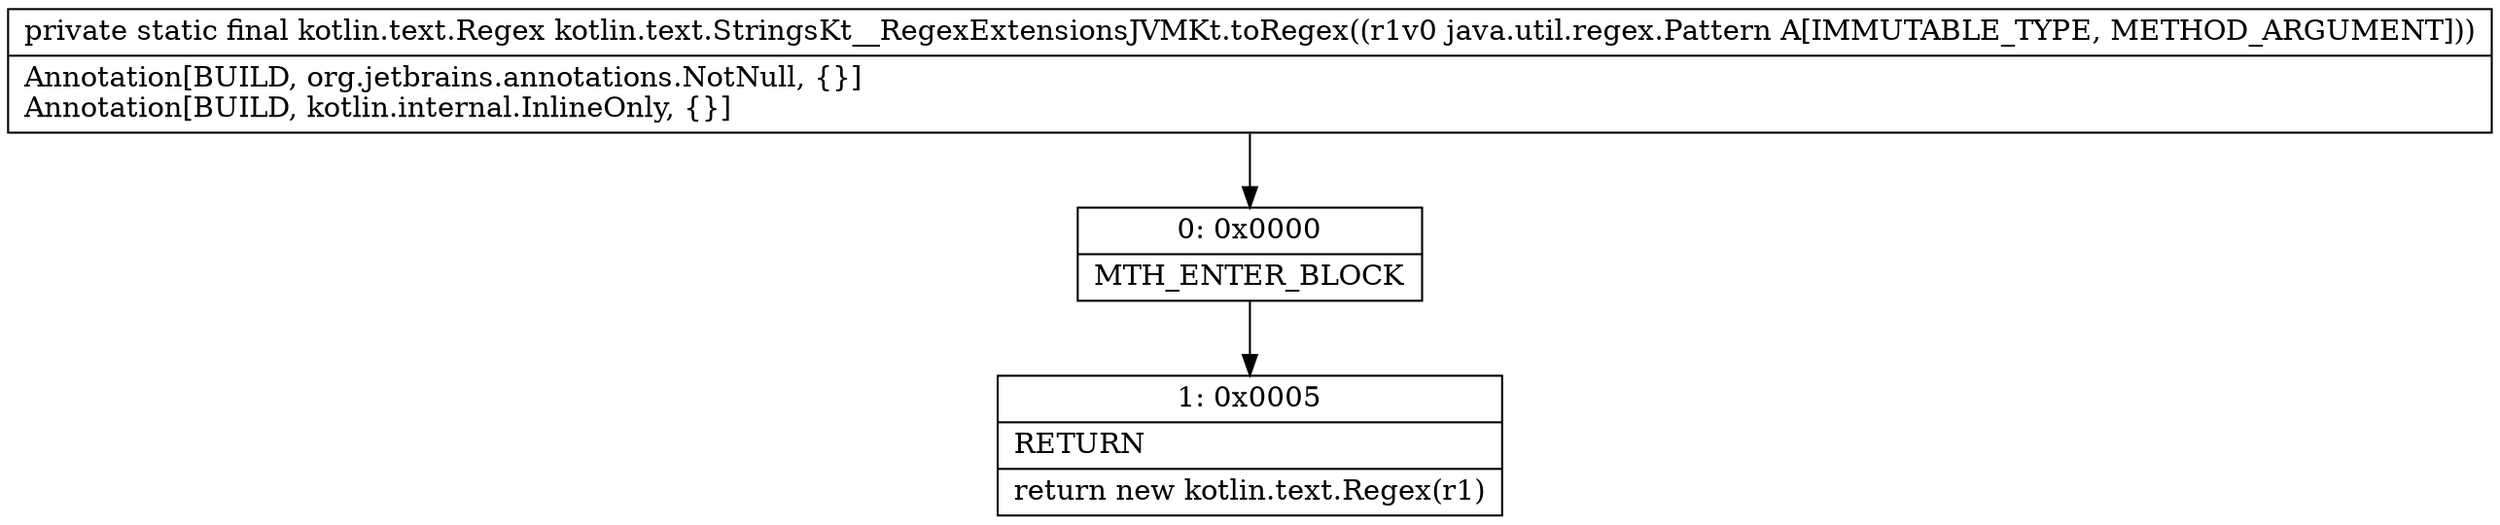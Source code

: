 digraph "CFG forkotlin.text.StringsKt__RegexExtensionsJVMKt.toRegex(Ljava\/util\/regex\/Pattern;)Lkotlin\/text\/Regex;" {
Node_0 [shape=record,label="{0\:\ 0x0000|MTH_ENTER_BLOCK\l}"];
Node_1 [shape=record,label="{1\:\ 0x0005|RETURN\l|return new kotlin.text.Regex(r1)\l}"];
MethodNode[shape=record,label="{private static final kotlin.text.Regex kotlin.text.StringsKt__RegexExtensionsJVMKt.toRegex((r1v0 java.util.regex.Pattern A[IMMUTABLE_TYPE, METHOD_ARGUMENT]))  | Annotation[BUILD, org.jetbrains.annotations.NotNull, \{\}]\lAnnotation[BUILD, kotlin.internal.InlineOnly, \{\}]\l}"];
MethodNode -> Node_0;
Node_0 -> Node_1;
}

